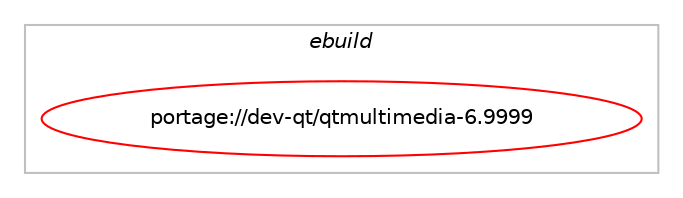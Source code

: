 digraph prolog {

# *************
# Graph options
# *************

newrank=true;
concentrate=true;
compound=true;
graph [rankdir=LR,fontname=Helvetica,fontsize=10,ranksep=1.5];#, ranksep=2.5, nodesep=0.2];
edge  [arrowhead=vee];
node  [fontname=Helvetica,fontsize=10];

# **********
# The ebuild
# **********

subgraph cluster_leftcol {
color=gray;
label=<<i>ebuild</i>>;
id [label="portage://dev-qt/qtmultimedia-6.9999", color=red, width=4, href="../dev-qt/qtmultimedia-6.9999.svg"];
}

# ****************
# The dependencies
# ****************

subgraph cluster_midcol {
color=gray;
label=<<i>dependencies</i>>;
subgraph cluster_compile {
fillcolor="#eeeeee";
style=filled;
label=<<i>compile</i>>;
# *** BEGIN UNKNOWN DEPENDENCY TYPE (TODO) ***
# id -> equal(use_conditional_group(positive,X,portage://dev-qt/qtmultimedia-6.9999,[package_dependency(portage://dev-qt/qtmultimedia-6.9999,install,no,x11-base,xorg-proto,none,[,,],[],[])]))
# *** END UNKNOWN DEPENDENCY TYPE (TODO) ***

# *** BEGIN UNKNOWN DEPENDENCY TYPE (TODO) ***
# id -> equal(use_conditional_group(positive,alsa,portage://dev-qt/qtmultimedia-6.9999,[use_conditional_group(negative,pulseaudio,portage://dev-qt/qtmultimedia-6.9999,[package_dependency(portage://dev-qt/qtmultimedia-6.9999,install,no,media-libs,alsa-lib,none,[,,],[],[])])]))
# *** END UNKNOWN DEPENDENCY TYPE (TODO) ***

# *** BEGIN UNKNOWN DEPENDENCY TYPE (TODO) ***
# id -> equal(use_conditional_group(positive,ffmpeg,portage://dev-qt/qtmultimedia-6.9999,[package_dependency(portage://dev-qt/qtmultimedia-6.9999,install,no,dev-qt,qtbase,tilde,[6.9999,,,6.9999],[slot(6)],[use(equal(X),none),use(enable(concurrent),none),use(equal(eglfs),none)]),package_dependency(portage://dev-qt/qtmultimedia-6.9999,install,no,media-video,ffmpeg,none,[,,],any_same_slot,[use(optenable(vaapi),none)]),use_conditional_group(positive,X,portage://dev-qt/qtmultimedia-6.9999,[package_dependency(portage://dev-qt/qtmultimedia-6.9999,install,no,x11-libs,libX11,none,[,,],[],[]),package_dependency(portage://dev-qt/qtmultimedia-6.9999,install,no,x11-libs,libXext,none,[,,],[],[]),package_dependency(portage://dev-qt/qtmultimedia-6.9999,install,no,x11-libs,libXrandr,none,[,,],[],[])])]))
# *** END UNKNOWN DEPENDENCY TYPE (TODO) ***

# *** BEGIN UNKNOWN DEPENDENCY TYPE (TODO) ***
# id -> equal(use_conditional_group(positive,gstreamer,portage://dev-qt/qtmultimedia-6.9999,[package_dependency(portage://dev-qt/qtmultimedia-6.9999,install,no,dev-libs,glib,none,[,,],[slot(2)],[]),package_dependency(portage://dev-qt/qtmultimedia-6.9999,install,no,media-libs,gst-plugins-bad,none,[,,],[slot(1.0)],[]),package_dependency(portage://dev-qt/qtmultimedia-6.9999,install,no,media-libs,gst-plugins-base,none,[,,],[slot(1.0)],[use(equal(X),none)]),package_dependency(portage://dev-qt/qtmultimedia-6.9999,install,no,media-libs,gstreamer,none,[,,],[slot(1.0)],[]),use_conditional_group(positive,opengl,portage://dev-qt/qtmultimedia-6.9999,[package_dependency(portage://dev-qt/qtmultimedia-6.9999,install,no,dev-qt,qtbase,tilde,[6.9999,,,6.9999],[slot(6)],[use(optenable(X),none),use(optenable(wayland),none)]),package_dependency(portage://dev-qt/qtmultimedia-6.9999,install,no,media-libs,gst-plugins-base,none,[,,],[slot(1.0)],[use(optenable(X),none),use(enable(egl),none),use(enable(opengl),none),use(optenable(wayland),none)])])]))
# *** END UNKNOWN DEPENDENCY TYPE (TODO) ***

# *** BEGIN UNKNOWN DEPENDENCY TYPE (TODO) ***
# id -> equal(use_conditional_group(positive,opengl,portage://dev-qt/qtmultimedia-6.9999,[package_dependency(portage://dev-qt/qtmultimedia-6.9999,install,no,media-libs,libglvnd,none,[,,],[],[])]))
# *** END UNKNOWN DEPENDENCY TYPE (TODO) ***

# *** BEGIN UNKNOWN DEPENDENCY TYPE (TODO) ***
# id -> equal(use_conditional_group(positive,pulseaudio,portage://dev-qt/qtmultimedia-6.9999,[package_dependency(portage://dev-qt/qtmultimedia-6.9999,install,no,media-libs,libpulse,none,[,,],[],[])]))
# *** END UNKNOWN DEPENDENCY TYPE (TODO) ***

# *** BEGIN UNKNOWN DEPENDENCY TYPE (TODO) ***
# id -> equal(use_conditional_group(positive,qml,portage://dev-qt/qtmultimedia-6.9999,[package_dependency(portage://dev-qt/qtmultimedia-6.9999,install,no,dev-qt,qtdeclarative,tilde,[6.9999,,,6.9999],[slot(6)],[]),package_dependency(portage://dev-qt/qtmultimedia-6.9999,install,no,dev-qt,qtquick3d,tilde,[6.9999,,,6.9999],[slot(6)],[])]))
# *** END UNKNOWN DEPENDENCY TYPE (TODO) ***

# *** BEGIN UNKNOWN DEPENDENCY TYPE (TODO) ***
# id -> equal(use_conditional_group(positive,screencast,portage://dev-qt/qtmultimedia-6.9999,[package_dependency(portage://dev-qt/qtmultimedia-6.9999,install,no,dev-qt,qtbase,tilde,[6.9999,,,6.9999],[slot(6)],[use(enable(dbus),none)]),package_dependency(portage://dev-qt/qtmultimedia-6.9999,install,no,media-video,pipewire,none,[,,],[],[])]))
# *** END UNKNOWN DEPENDENCY TYPE (TODO) ***

# *** BEGIN UNKNOWN DEPENDENCY TYPE (TODO) ***
# id -> equal(use_conditional_group(positive,v4l,portage://dev-qt/qtmultimedia-6.9999,[package_dependency(portage://dev-qt/qtmultimedia-6.9999,install,no,sys-kernel,linux-headers,none,[,,],[],[])]))
# *** END UNKNOWN DEPENDENCY TYPE (TODO) ***

# *** BEGIN UNKNOWN DEPENDENCY TYPE (TODO) ***
# id -> equal(use_conditional_group(positive,vulkan,portage://dev-qt/qtmultimedia-6.9999,[package_dependency(portage://dev-qt/qtmultimedia-6.9999,install,no,dev-util,vulkan-headers,none,[,,],[],[])]))
# *** END UNKNOWN DEPENDENCY TYPE (TODO) ***

# *** BEGIN UNKNOWN DEPENDENCY TYPE (TODO) ***
# id -> equal(package_dependency(portage://dev-qt/qtmultimedia-6.9999,install,no,dev-qt,qtbase,tilde,[6.9999,,,6.9999],[slot(6)],[use(enable(gui),none),use(enable(network),none),use(equal(opengl),none),use(equal(vulkan),none),use(enable(widgets),none)]))
# *** END UNKNOWN DEPENDENCY TYPE (TODO) ***

}
subgraph cluster_compileandrun {
fillcolor="#eeeeee";
style=filled;
label=<<i>compile and run</i>>;
}
subgraph cluster_run {
fillcolor="#eeeeee";
style=filled;
label=<<i>run</i>>;
# *** BEGIN UNKNOWN DEPENDENCY TYPE (TODO) ***
# id -> equal(use_conditional_group(positive,alsa,portage://dev-qt/qtmultimedia-6.9999,[use_conditional_group(negative,pulseaudio,portage://dev-qt/qtmultimedia-6.9999,[package_dependency(portage://dev-qt/qtmultimedia-6.9999,run,no,media-libs,alsa-lib,none,[,,],[],[])])]))
# *** END UNKNOWN DEPENDENCY TYPE (TODO) ***

# *** BEGIN UNKNOWN DEPENDENCY TYPE (TODO) ***
# id -> equal(use_conditional_group(positive,ffmpeg,portage://dev-qt/qtmultimedia-6.9999,[package_dependency(portage://dev-qt/qtmultimedia-6.9999,run,no,dev-qt,qtbase,tilde,[6.9999,,,6.9999],[slot(6)],[use(equal(X),none),use(enable(concurrent),none),use(equal(eglfs),none)]),package_dependency(portage://dev-qt/qtmultimedia-6.9999,run,no,media-video,ffmpeg,none,[,,],any_same_slot,[use(optenable(vaapi),none)]),use_conditional_group(positive,X,portage://dev-qt/qtmultimedia-6.9999,[package_dependency(portage://dev-qt/qtmultimedia-6.9999,run,no,x11-libs,libX11,none,[,,],[],[]),package_dependency(portage://dev-qt/qtmultimedia-6.9999,run,no,x11-libs,libXext,none,[,,],[],[]),package_dependency(portage://dev-qt/qtmultimedia-6.9999,run,no,x11-libs,libXrandr,none,[,,],[],[])])]))
# *** END UNKNOWN DEPENDENCY TYPE (TODO) ***

# *** BEGIN UNKNOWN DEPENDENCY TYPE (TODO) ***
# id -> equal(use_conditional_group(positive,gstreamer,portage://dev-qt/qtmultimedia-6.9999,[package_dependency(portage://dev-qt/qtmultimedia-6.9999,run,no,dev-libs,glib,none,[,,],[slot(2)],[]),package_dependency(portage://dev-qt/qtmultimedia-6.9999,run,no,media-libs,gst-plugins-bad,none,[,,],[slot(1.0)],[]),package_dependency(portage://dev-qt/qtmultimedia-6.9999,run,no,media-libs,gst-plugins-base,none,[,,],[slot(1.0)],[use(equal(X),none)]),package_dependency(portage://dev-qt/qtmultimedia-6.9999,run,no,media-libs,gstreamer,none,[,,],[slot(1.0)],[]),use_conditional_group(positive,opengl,portage://dev-qt/qtmultimedia-6.9999,[package_dependency(portage://dev-qt/qtmultimedia-6.9999,run,no,dev-qt,qtbase,tilde,[6.9999,,,6.9999],[slot(6)],[use(optenable(X),none),use(optenable(wayland),none)]),package_dependency(portage://dev-qt/qtmultimedia-6.9999,run,no,media-libs,gst-plugins-base,none,[,,],[slot(1.0)],[use(optenable(X),none),use(enable(egl),none),use(enable(opengl),none),use(optenable(wayland),none)])])]))
# *** END UNKNOWN DEPENDENCY TYPE (TODO) ***

# *** BEGIN UNKNOWN DEPENDENCY TYPE (TODO) ***
# id -> equal(use_conditional_group(positive,opengl,portage://dev-qt/qtmultimedia-6.9999,[package_dependency(portage://dev-qt/qtmultimedia-6.9999,run,no,media-libs,libglvnd,none,[,,],[],[])]))
# *** END UNKNOWN DEPENDENCY TYPE (TODO) ***

# *** BEGIN UNKNOWN DEPENDENCY TYPE (TODO) ***
# id -> equal(use_conditional_group(positive,pulseaudio,portage://dev-qt/qtmultimedia-6.9999,[package_dependency(portage://dev-qt/qtmultimedia-6.9999,run,no,media-libs,libpulse,none,[,,],[],[])]))
# *** END UNKNOWN DEPENDENCY TYPE (TODO) ***

# *** BEGIN UNKNOWN DEPENDENCY TYPE (TODO) ***
# id -> equal(use_conditional_group(positive,qml,portage://dev-qt/qtmultimedia-6.9999,[package_dependency(portage://dev-qt/qtmultimedia-6.9999,run,no,dev-qt,qtdeclarative,tilde,[6.9999,,,6.9999],[slot(6)],[]),package_dependency(portage://dev-qt/qtmultimedia-6.9999,run,no,dev-qt,qtquick3d,tilde,[6.9999,,,6.9999],[slot(6)],[])]))
# *** END UNKNOWN DEPENDENCY TYPE (TODO) ***

# *** BEGIN UNKNOWN DEPENDENCY TYPE (TODO) ***
# id -> equal(use_conditional_group(positive,screencast,portage://dev-qt/qtmultimedia-6.9999,[package_dependency(portage://dev-qt/qtmultimedia-6.9999,run,no,dev-qt,qtbase,tilde,[6.9999,,,6.9999],[slot(6)],[use(enable(dbus),none)]),package_dependency(portage://dev-qt/qtmultimedia-6.9999,run,no,media-video,pipewire,none,[,,],[],[])]))
# *** END UNKNOWN DEPENDENCY TYPE (TODO) ***

# *** BEGIN UNKNOWN DEPENDENCY TYPE (TODO) ***
# id -> equal(package_dependency(portage://dev-qt/qtmultimedia-6.9999,run,no,dev-qt,qtbase,tilde,[6.9999,,,6.9999],[slot(6)],[use(enable(gui),none),use(enable(network),none),use(equal(opengl),none),use(equal(vulkan),none),use(enable(widgets),none)]))
# *** END UNKNOWN DEPENDENCY TYPE (TODO) ***

}
}

# **************
# The candidates
# **************

subgraph cluster_choices {
rank=same;
color=gray;
label=<<i>candidates</i>>;

}

}
